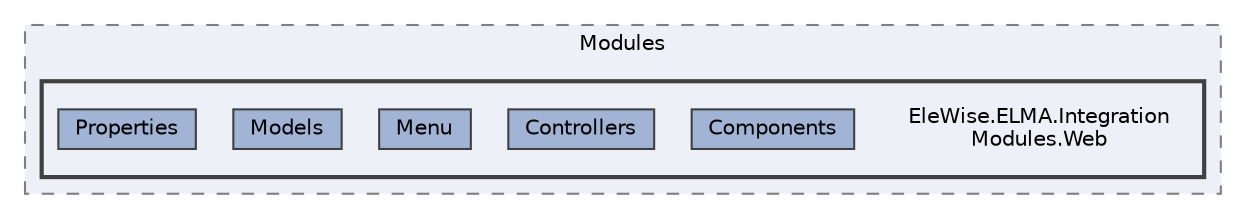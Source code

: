 digraph "Web/Modules/EleWise.ELMA.IntegrationModules.Web"
{
 // LATEX_PDF_SIZE
  bgcolor="transparent";
  edge [fontname=Helvetica,fontsize=10,labelfontname=Helvetica,labelfontsize=10];
  node [fontname=Helvetica,fontsize=10,shape=box,height=0.2,width=0.4];
  compound=true
  subgraph clusterdir_7ee4616d7792420b09aab8c4c7e23d47 {
    graph [ bgcolor="#edf0f7", pencolor="grey50", label="Modules", fontname=Helvetica,fontsize=10 style="filled,dashed", URL="dir_7ee4616d7792420b09aab8c4c7e23d47.html",tooltip=""]
  subgraph clusterdir_1e3830e006b1a468bda01903d10ac7fb {
    graph [ bgcolor="#edf0f7", pencolor="grey25", label="", fontname=Helvetica,fontsize=10 style="filled,bold", URL="dir_1e3830e006b1a468bda01903d10ac7fb.html",tooltip=""]
    dir_1e3830e006b1a468bda01903d10ac7fb [shape=plaintext, label="EleWise.ELMA.Integration\lModules.Web"];
  dir_ffb270df0611afbe2a6dc7cd2b1b9dc2 [label="Components", fillcolor="#a2b4d6", color="grey25", style="filled", URL="dir_ffb270df0611afbe2a6dc7cd2b1b9dc2.html",tooltip=""];
  dir_d0d809e89b93f611509b60d2f4764432 [label="Controllers", fillcolor="#a2b4d6", color="grey25", style="filled", URL="dir_d0d809e89b93f611509b60d2f4764432.html",tooltip=""];
  dir_7b4d68d3db0da74dfee7764928497343 [label="Menu", fillcolor="#a2b4d6", color="grey25", style="filled", URL="dir_7b4d68d3db0da74dfee7764928497343.html",tooltip=""];
  dir_3326ef19a05a208df3d2a8d9fc495443 [label="Models", fillcolor="#a2b4d6", color="grey25", style="filled", URL="dir_3326ef19a05a208df3d2a8d9fc495443.html",tooltip=""];
  dir_fe9de75697ef9360879aa3e4a4311abd [label="Properties", fillcolor="#a2b4d6", color="grey25", style="filled", URL="dir_fe9de75697ef9360879aa3e4a4311abd.html",tooltip=""];
  }
  }
}
